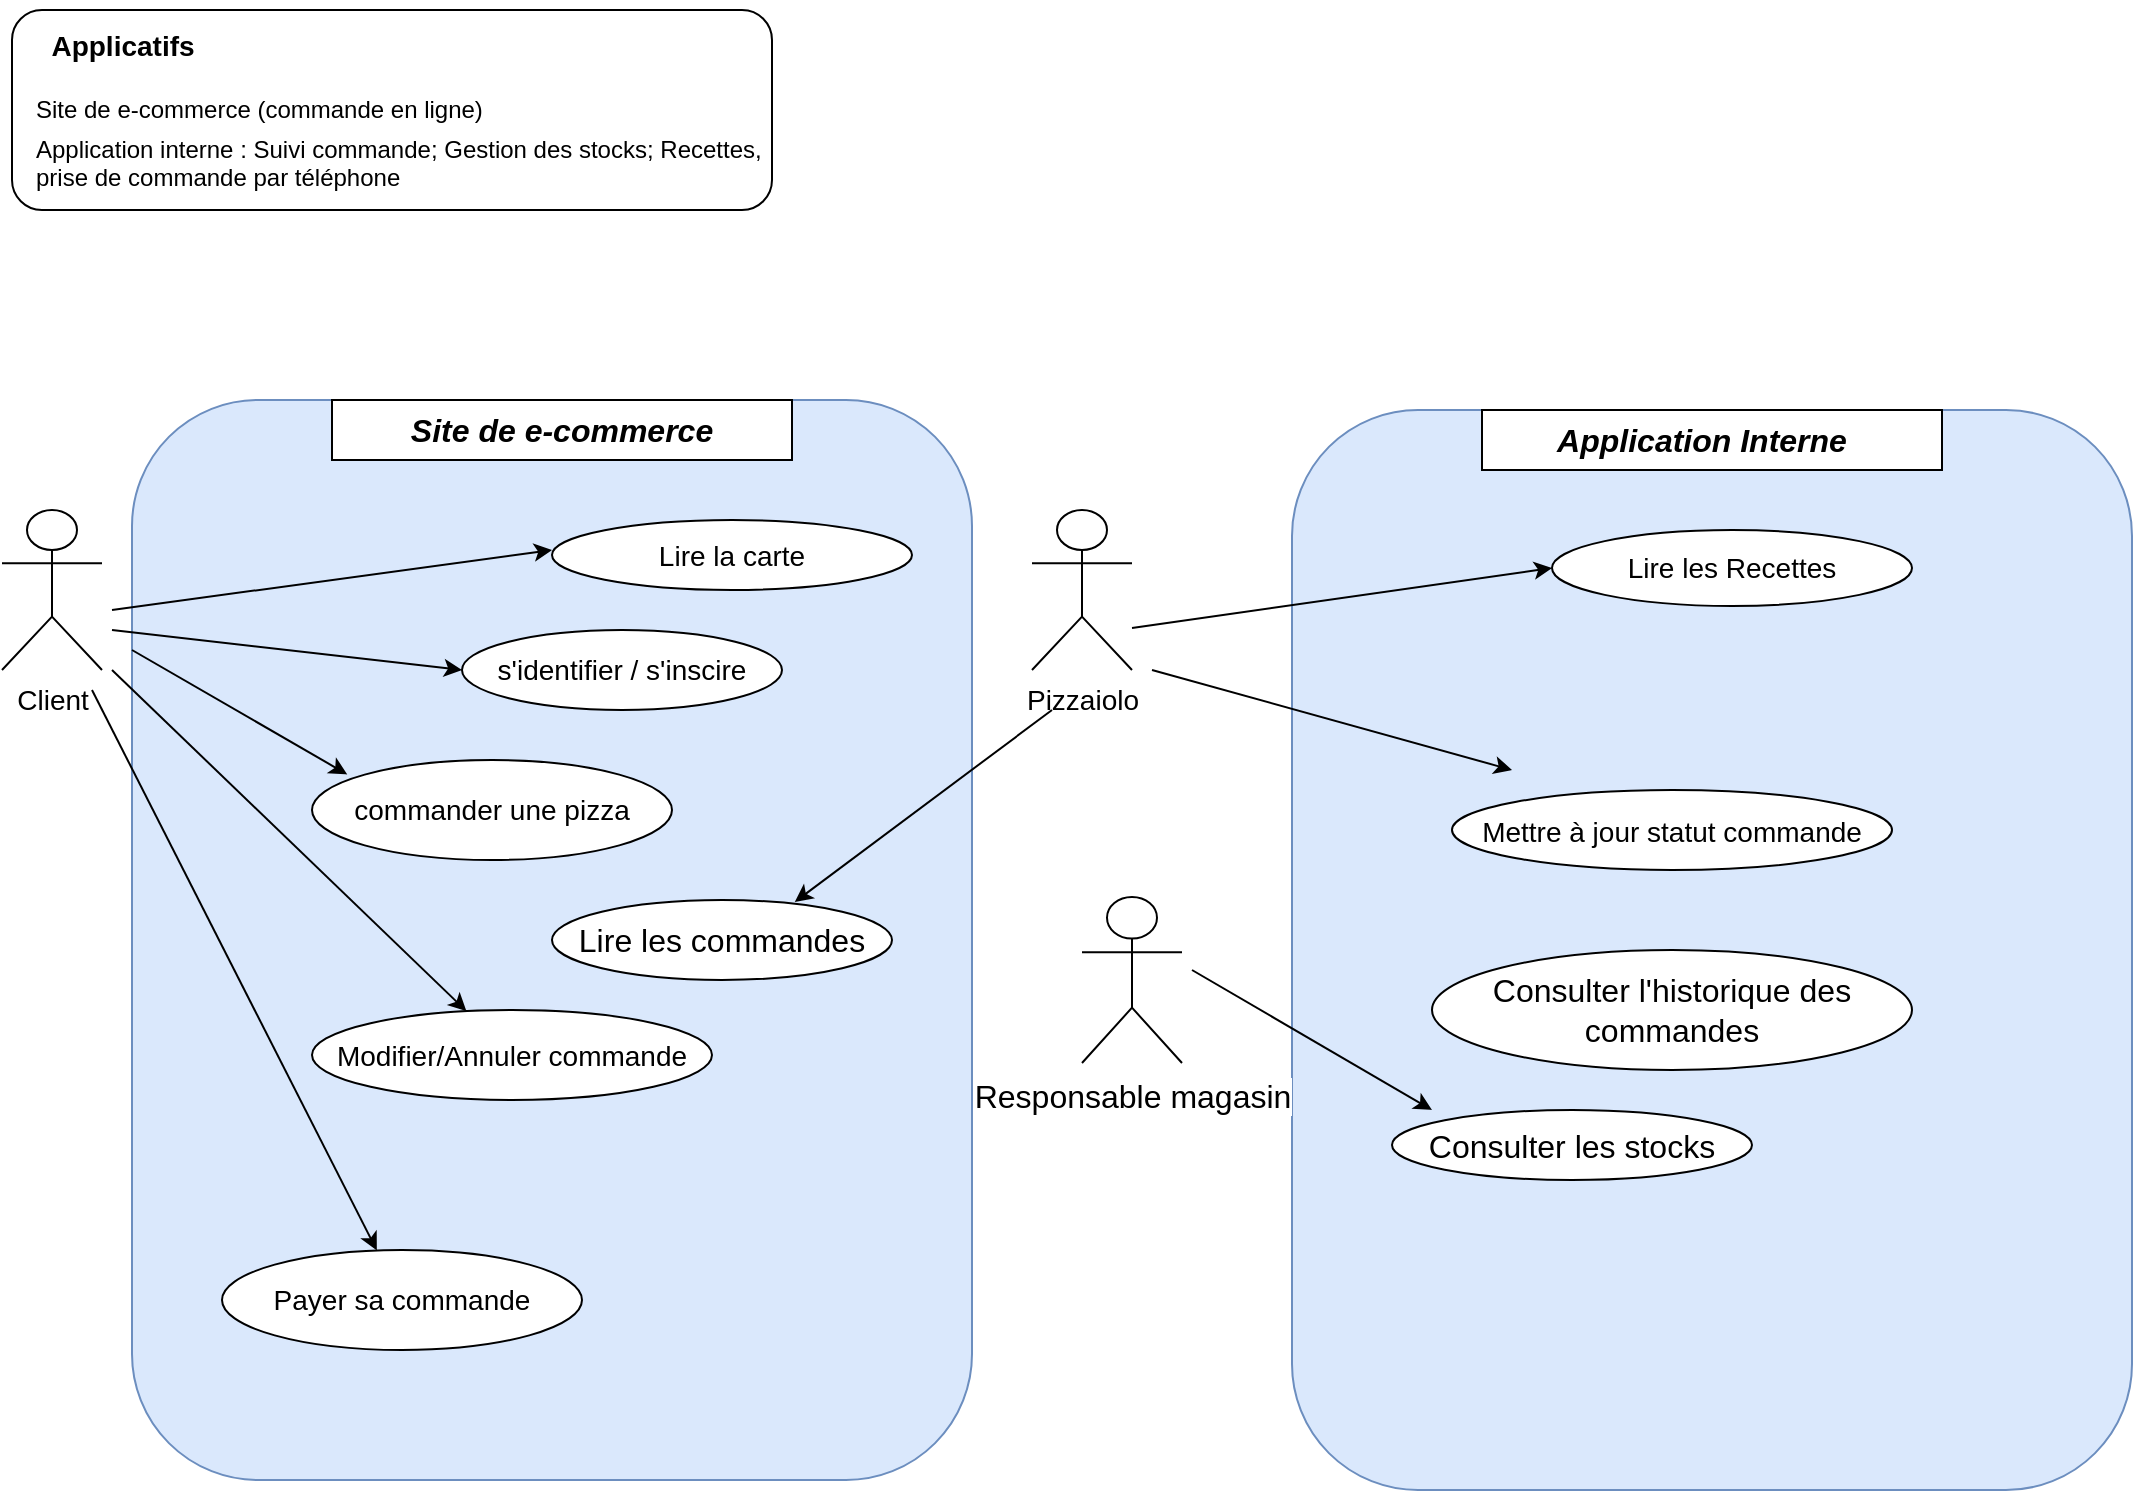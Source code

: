 <mxfile pages="1" version="11.2.8" type="github"><diagram id="MNXzi04fr1sy_u2QWTiJ" name="Page-1"><mxGraphModel dx="899" dy="432" grid="1" gridSize="10" guides="1" tooltips="1" connect="1" arrows="1" fold="1" page="1" pageScale="1" pageWidth="1169" pageHeight="827" math="0" shadow="0"><root><mxCell id="0"/><mxCell id="1" parent="0"/><mxCell id="WP350R45o4TcloDQfKBS-45" value="" style="rounded=1;whiteSpace=wrap;html=1;fontSize=14;align=center;fillColor=#dae8fc;strokeColor=#6c8ebf;direction=south;movable=0;resizable=0;rotatable=0;deletable=0;editable=0;connectable=0;fontStyle=0" vertex="1" parent="1"><mxGeometry x="670" y="250" width="420" height="540" as="geometry"/></mxCell><mxCell id="WP350R45o4TcloDQfKBS-10" value="" style="rounded=1;whiteSpace=wrap;html=1;fontSize=14;align=center;fillColor=#dae8fc;strokeColor=#6c8ebf;direction=south;movable=1;resizable=1;rotatable=1;deletable=1;editable=1;connectable=1;fontStyle=0" vertex="1" parent="1"><mxGeometry x="90" y="245" width="420" height="540" as="geometry"/></mxCell><mxCell id="WP350R45o4TcloDQfKBS-31" value="" style="rounded=0;whiteSpace=wrap;html=1;fontSize=14;align=center;" vertex="1" parent="1"><mxGeometry x="190" y="245" width="230" height="30" as="geometry"/></mxCell><mxCell id="WP350R45o4TcloDQfKBS-8" value="" style="group" vertex="1" connectable="0" parent="1"><mxGeometry x="30" y="50" width="390" height="100" as="geometry"/></mxCell><mxCell id="WP350R45o4TcloDQfKBS-7" value="" style="rounded=1;whiteSpace=wrap;html=1;fontSize=14;align=center;" vertex="1" parent="WP350R45o4TcloDQfKBS-8"><mxGeometry width="380" height="100" as="geometry"/></mxCell><mxCell id="WP350R45o4TcloDQfKBS-1" value="&lt;p style=&quot;font-size: 14px;&quot;&gt;Applicatifs&lt;/p&gt;" style="text;html=1;resizable=0;points=[];autosize=1;align=center;verticalAlign=middle;spacingTop=-4;fontStyle=1;fontSize=14;" vertex="1" parent="WP350R45o4TcloDQfKBS-8"><mxGeometry x="20" width="70" height="40" as="geometry"/></mxCell><mxCell id="WP350R45o4TcloDQfKBS-3" value="Site de e-commerce (commande en ligne)" style="text;html=1;resizable=0;points=[];autosize=1;align=left;verticalAlign=top;spacingTop=-4;" vertex="1" parent="WP350R45o4TcloDQfKBS-8"><mxGeometry x="10" y="40" width="240" height="20" as="geometry"/></mxCell><mxCell id="WP350R45o4TcloDQfKBS-5" value="Application interne : Suivi commande; Gestion des stocks; Recettes,&amp;nbsp;&lt;br&gt;prise de commande par téléphone" style="text;html=1;resizable=0;points=[];autosize=1;align=left;verticalAlign=top;spacingTop=-4;" vertex="1" parent="WP350R45o4TcloDQfKBS-8"><mxGeometry x="10" y="60" width="380" height="30" as="geometry"/></mxCell><mxCell id="WP350R45o4TcloDQfKBS-12" value="&lt;b&gt;&lt;i&gt;Site de e-commerce&lt;/i&gt;&lt;/b&gt;" style="text;html=1;strokeColor=none;fillColor=none;align=center;verticalAlign=middle;whiteSpace=wrap;rounded=0;fontSize=16;" vertex="1" parent="1"><mxGeometry x="210" y="250" width="190" height="20" as="geometry"/></mxCell><mxCell id="WP350R45o4TcloDQfKBS-26" value="Client" style="shape=umlActor;verticalLabelPosition=bottom;labelBackgroundColor=#ffffff;verticalAlign=top;html=1;outlineConnect=0;fontSize=14;align=center;" vertex="1" parent="1"><mxGeometry x="25" y="300" width="50" height="80" as="geometry"/></mxCell><mxCell id="WP350R45o4TcloDQfKBS-27" value="commander une pizza" style="ellipse;whiteSpace=wrap;html=1;fontSize=14;align=center;" vertex="1" parent="1"><mxGeometry x="180" y="425" width="180" height="50" as="geometry"/></mxCell><mxCell id="WP350R45o4TcloDQfKBS-28" value="Lire la carte" style="ellipse;whiteSpace=wrap;html=1;fontSize=14;align=center;" vertex="1" parent="1"><mxGeometry x="300" y="305" width="180" height="35" as="geometry"/></mxCell><mxCell id="WP350R45o4TcloDQfKBS-29" value="Payer sa commande" style="ellipse;whiteSpace=wrap;html=1;fontSize=14;align=center;" vertex="1" parent="1"><mxGeometry x="135" y="670" width="180" height="50" as="geometry"/></mxCell><mxCell id="WP350R45o4TcloDQfKBS-30" value="s'identifier / s'inscire" style="ellipse;whiteSpace=wrap;html=1;fontSize=14;align=center;" vertex="1" parent="1"><mxGeometry x="255" y="360" width="160" height="40" as="geometry"/></mxCell><mxCell id="WP350R45o4TcloDQfKBS-32" value="Pizzaiolo" style="shape=umlActor;verticalLabelPosition=bottom;labelBackgroundColor=#ffffff;verticalAlign=top;html=1;outlineConnect=0;fontSize=14;align=center;" vertex="1" parent="1"><mxGeometry x="540" y="300" width="50" height="80" as="geometry"/></mxCell><mxCell id="WP350R45o4TcloDQfKBS-37" value="Lire les commandes" style="ellipse;whiteSpace=wrap;html=1;fontSize=16;align=center;" vertex="1" parent="1"><mxGeometry x="300" y="495" width="170" height="40" as="geometry"/></mxCell><mxCell id="WP350R45o4TcloDQfKBS-38" value="" style="endArrow=classic;html=1;fontSize=16;entryX=0.714;entryY=0.025;entryDx=0;entryDy=0;entryPerimeter=0;" edge="1" parent="1" target="WP350R45o4TcloDQfKBS-37"><mxGeometry width="50" height="50" relative="1" as="geometry"><mxPoint x="550" y="400" as="sourcePoint"/><mxPoint x="630" y="448" as="targetPoint"/><Array as="points"/></mxGeometry></mxCell><mxCell id="WP350R45o4TcloDQfKBS-39" value="" style="endArrow=classic;html=1;fontSize=16;" edge="1" parent="1"><mxGeometry width="50" height="50" relative="1" as="geometry"><mxPoint x="80" y="350" as="sourcePoint"/><mxPoint x="300" y="320" as="targetPoint"/><Array as="points"/></mxGeometry></mxCell><mxCell id="WP350R45o4TcloDQfKBS-40" value="" style="endArrow=classic;html=1;fontSize=16;entryX=0;entryY=0.5;entryDx=0;entryDy=0;" edge="1" parent="1" target="WP350R45o4TcloDQfKBS-30"><mxGeometry width="50" height="50" relative="1" as="geometry"><mxPoint x="80" y="360" as="sourcePoint"/><mxPoint x="260" y="360" as="targetPoint"/><Array as="points"/></mxGeometry></mxCell><mxCell id="WP350R45o4TcloDQfKBS-41" value="" style="endArrow=classic;html=1;fontSize=16;entryX=0.098;entryY=0.144;entryDx=0;entryDy=0;entryPerimeter=0;" edge="1" parent="1" target="WP350R45o4TcloDQfKBS-27"><mxGeometry width="50" height="50" relative="1" as="geometry"><mxPoint x="90" y="370" as="sourcePoint"/><mxPoint x="240" y="450" as="targetPoint"/><Array as="points"/></mxGeometry></mxCell><mxCell id="WP350R45o4TcloDQfKBS-42" value="" style="endArrow=classic;html=1;fontSize=16;" edge="1" parent="1" target="WP350R45o4TcloDQfKBS-29"><mxGeometry width="50" height="50" relative="1" as="geometry"><mxPoint x="70" y="390" as="sourcePoint"/><mxPoint x="230" y="560" as="targetPoint"/><Array as="points"/></mxGeometry></mxCell><mxCell id="WP350R45o4TcloDQfKBS-43" value="Modifier/Annuler commande" style="ellipse;whiteSpace=wrap;html=1;fontSize=14;align=center;" vertex="1" parent="1"><mxGeometry x="180" y="550" width="200" height="45" as="geometry"/></mxCell><mxCell id="WP350R45o4TcloDQfKBS-44" value="" style="endArrow=classic;html=1;fontSize=16;" edge="1" parent="1" target="WP350R45o4TcloDQfKBS-43"><mxGeometry width="50" height="50" relative="1" as="geometry"><mxPoint x="80" y="380" as="sourcePoint"/><mxPoint x="239.978" y="670.243" as="targetPoint"/><Array as="points"/></mxGeometry></mxCell><mxCell id="WP350R45o4TcloDQfKBS-48" value="" style="rounded=0;whiteSpace=wrap;html=1;fontSize=14;align=center;" vertex="1" parent="1"><mxGeometry x="765" y="250" width="230" height="30" as="geometry"/></mxCell><mxCell id="WP350R45o4TcloDQfKBS-49" value="&lt;b&gt;&lt;i&gt;Application Interne&lt;/i&gt;&lt;/b&gt;" style="text;html=1;strokeColor=none;fillColor=none;align=center;verticalAlign=middle;whiteSpace=wrap;rounded=0;fontSize=16;" vertex="1" parent="1"><mxGeometry x="780.238" y="255" width="190" height="20" as="geometry"/></mxCell><mxCell id="WP350R45o4TcloDQfKBS-50" value="Responsable magasin" style="shape=umlActor;verticalLabelPosition=bottom;labelBackgroundColor=#ffffff;verticalAlign=top;html=1;outlineConnect=0;fontSize=16;align=center;" vertex="1" parent="1"><mxGeometry x="565" y="493.5" width="50" height="83" as="geometry"/></mxCell><mxCell id="WP350R45o4TcloDQfKBS-53" value="Lire les Recettes" style="ellipse;whiteSpace=wrap;html=1;fontSize=14;align=center;" vertex="1" parent="1"><mxGeometry x="800" y="310" width="180" height="38" as="geometry"/></mxCell><mxCell id="WP350R45o4TcloDQfKBS-54" value="Consulter les stocks" style="ellipse;whiteSpace=wrap;html=1;fontSize=16;align=center;" vertex="1" parent="1"><mxGeometry x="720" y="600" width="180" height="35" as="geometry"/></mxCell><mxCell id="WP350R45o4TcloDQfKBS-55" value="" style="endArrow=classic;html=1;fontSize=16;entryX=0;entryY=0.5;entryDx=0;entryDy=0;" edge="1" parent="1" target="WP350R45o4TcloDQfKBS-53"><mxGeometry width="50" height="50" relative="1" as="geometry"><mxPoint x="590" y="359" as="sourcePoint"/><mxPoint x="810" y="348" as="targetPoint"/><Array as="points"/></mxGeometry></mxCell><mxCell id="WP350R45o4TcloDQfKBS-56" value="&lt;font style=&quot;font-size: 14px&quot;&gt;Mettre à jour statut commande&lt;/font&gt;" style="ellipse;whiteSpace=wrap;html=1;fontSize=16;align=center;" vertex="1" parent="1"><mxGeometry x="750" y="440" width="220" height="40" as="geometry"/></mxCell><mxCell id="WP350R45o4TcloDQfKBS-57" value="" style="endArrow=classic;html=1;fontSize=16;" edge="1" parent="1"><mxGeometry width="50" height="50" relative="1" as="geometry"><mxPoint x="600" y="380" as="sourcePoint"/><mxPoint x="780" y="430" as="targetPoint"/></mxGeometry></mxCell><mxCell id="WP350R45o4TcloDQfKBS-59" value="" style="endArrow=classic;html=1;fontSize=16;" edge="1" parent="1"><mxGeometry width="50" height="50" relative="1" as="geometry"><mxPoint x="620" y="530" as="sourcePoint"/><mxPoint x="740" y="600" as="targetPoint"/></mxGeometry></mxCell><mxCell id="WP350R45o4TcloDQfKBS-60" value="Consulter l'historique des commandes" style="ellipse;whiteSpace=wrap;html=1;fontSize=16;align=center;" vertex="1" parent="1"><mxGeometry x="740" y="520" width="240" height="60" as="geometry"/></mxCell></root></mxGraphModel></diagram></mxfile>